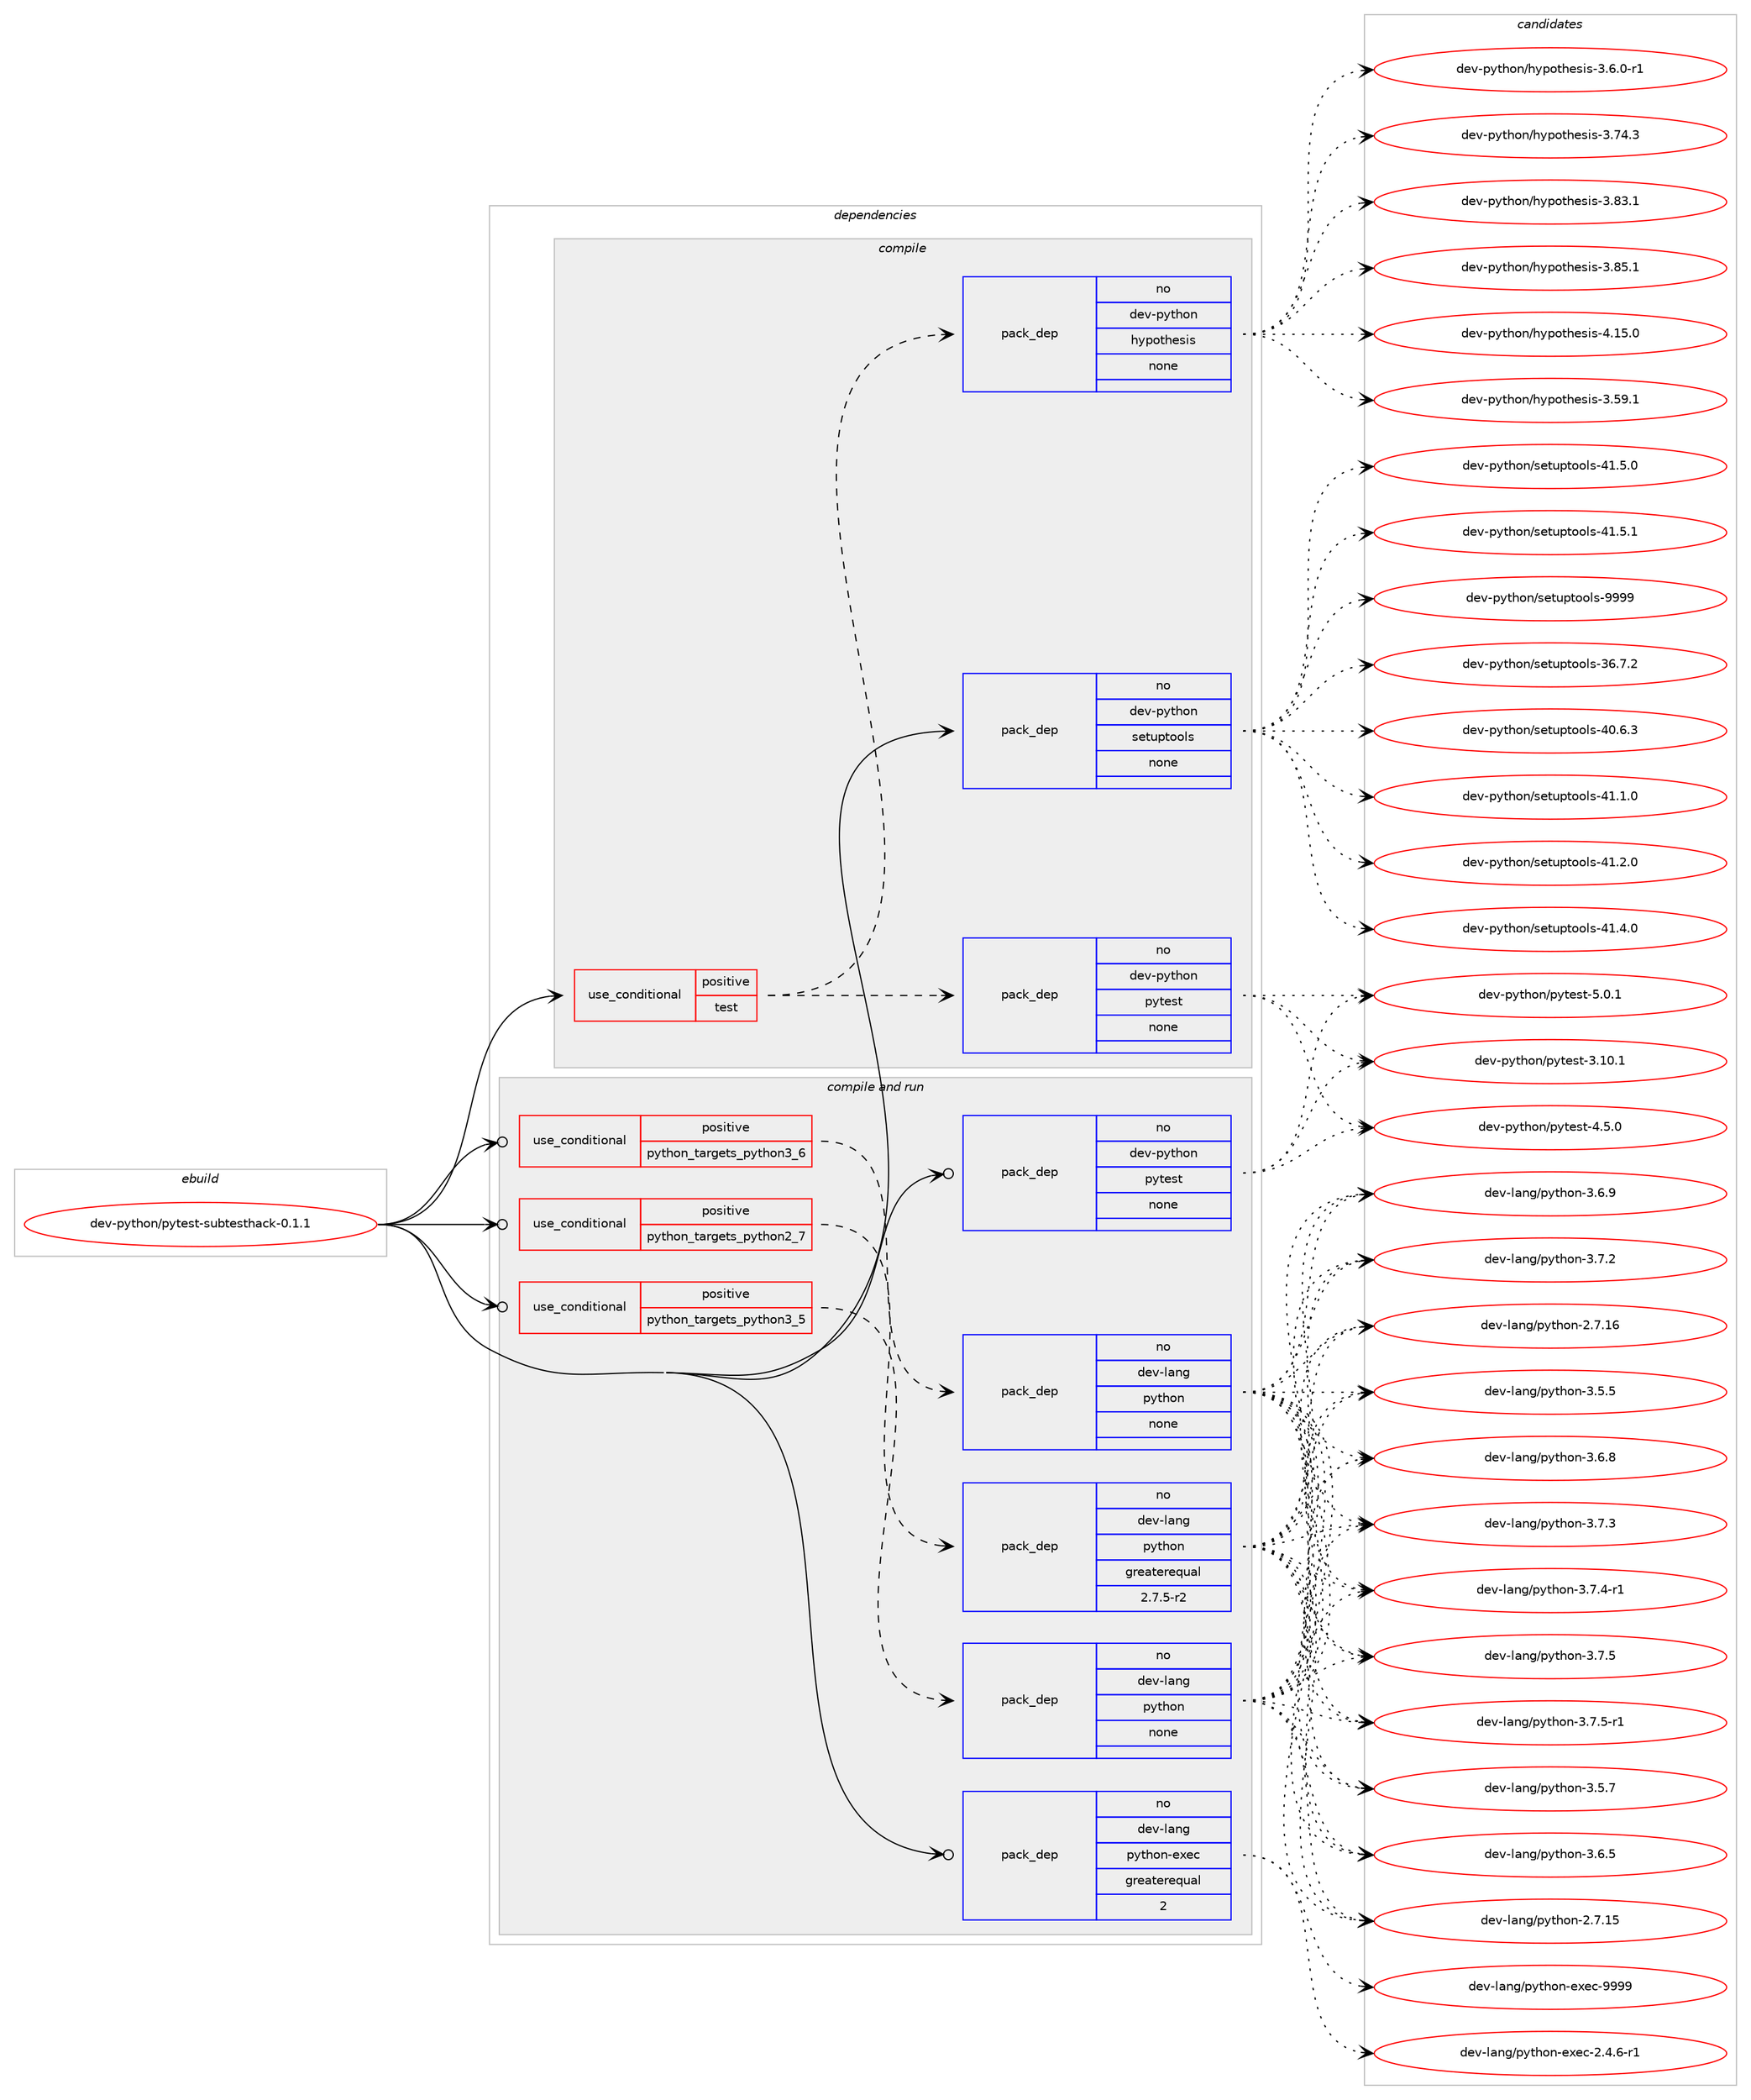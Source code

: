 digraph prolog {

# *************
# Graph options
# *************

newrank=true;
concentrate=true;
compound=true;
graph [rankdir=LR,fontname=Helvetica,fontsize=10,ranksep=1.5];#, ranksep=2.5, nodesep=0.2];
edge  [arrowhead=vee];
node  [fontname=Helvetica,fontsize=10];

# **********
# The ebuild
# **********

subgraph cluster_leftcol {
color=gray;
rank=same;
label=<<i>ebuild</i>>;
id [label="dev-python/pytest-subtesthack-0.1.1", color=red, width=4, href="../dev-python/pytest-subtesthack-0.1.1.svg"];
}

# ****************
# The dependencies
# ****************

subgraph cluster_midcol {
color=gray;
label=<<i>dependencies</i>>;
subgraph cluster_compile {
fillcolor="#eeeeee";
style=filled;
label=<<i>compile</i>>;
subgraph cond147210 {
dependency629927 [label=<<TABLE BORDER="0" CELLBORDER="1" CELLSPACING="0" CELLPADDING="4"><TR><TD ROWSPAN="3" CELLPADDING="10">use_conditional</TD></TR><TR><TD>positive</TD></TR><TR><TD>test</TD></TR></TABLE>>, shape=none, color=red];
subgraph pack470851 {
dependency629928 [label=<<TABLE BORDER="0" CELLBORDER="1" CELLSPACING="0" CELLPADDING="4" WIDTH="220"><TR><TD ROWSPAN="6" CELLPADDING="30">pack_dep</TD></TR><TR><TD WIDTH="110">no</TD></TR><TR><TD>dev-python</TD></TR><TR><TD>hypothesis</TD></TR><TR><TD>none</TD></TR><TR><TD></TD></TR></TABLE>>, shape=none, color=blue];
}
dependency629927:e -> dependency629928:w [weight=20,style="dashed",arrowhead="vee"];
subgraph pack470852 {
dependency629929 [label=<<TABLE BORDER="0" CELLBORDER="1" CELLSPACING="0" CELLPADDING="4" WIDTH="220"><TR><TD ROWSPAN="6" CELLPADDING="30">pack_dep</TD></TR><TR><TD WIDTH="110">no</TD></TR><TR><TD>dev-python</TD></TR><TR><TD>pytest</TD></TR><TR><TD>none</TD></TR><TR><TD></TD></TR></TABLE>>, shape=none, color=blue];
}
dependency629927:e -> dependency629929:w [weight=20,style="dashed",arrowhead="vee"];
}
id:e -> dependency629927:w [weight=20,style="solid",arrowhead="vee"];
subgraph pack470853 {
dependency629930 [label=<<TABLE BORDER="0" CELLBORDER="1" CELLSPACING="0" CELLPADDING="4" WIDTH="220"><TR><TD ROWSPAN="6" CELLPADDING="30">pack_dep</TD></TR><TR><TD WIDTH="110">no</TD></TR><TR><TD>dev-python</TD></TR><TR><TD>setuptools</TD></TR><TR><TD>none</TD></TR><TR><TD></TD></TR></TABLE>>, shape=none, color=blue];
}
id:e -> dependency629930:w [weight=20,style="solid",arrowhead="vee"];
}
subgraph cluster_compileandrun {
fillcolor="#eeeeee";
style=filled;
label=<<i>compile and run</i>>;
subgraph cond147211 {
dependency629931 [label=<<TABLE BORDER="0" CELLBORDER="1" CELLSPACING="0" CELLPADDING="4"><TR><TD ROWSPAN="3" CELLPADDING="10">use_conditional</TD></TR><TR><TD>positive</TD></TR><TR><TD>python_targets_python2_7</TD></TR></TABLE>>, shape=none, color=red];
subgraph pack470854 {
dependency629932 [label=<<TABLE BORDER="0" CELLBORDER="1" CELLSPACING="0" CELLPADDING="4" WIDTH="220"><TR><TD ROWSPAN="6" CELLPADDING="30">pack_dep</TD></TR><TR><TD WIDTH="110">no</TD></TR><TR><TD>dev-lang</TD></TR><TR><TD>python</TD></TR><TR><TD>greaterequal</TD></TR><TR><TD>2.7.5-r2</TD></TR></TABLE>>, shape=none, color=blue];
}
dependency629931:e -> dependency629932:w [weight=20,style="dashed",arrowhead="vee"];
}
id:e -> dependency629931:w [weight=20,style="solid",arrowhead="odotvee"];
subgraph cond147212 {
dependency629933 [label=<<TABLE BORDER="0" CELLBORDER="1" CELLSPACING="0" CELLPADDING="4"><TR><TD ROWSPAN="3" CELLPADDING="10">use_conditional</TD></TR><TR><TD>positive</TD></TR><TR><TD>python_targets_python3_5</TD></TR></TABLE>>, shape=none, color=red];
subgraph pack470855 {
dependency629934 [label=<<TABLE BORDER="0" CELLBORDER="1" CELLSPACING="0" CELLPADDING="4" WIDTH="220"><TR><TD ROWSPAN="6" CELLPADDING="30">pack_dep</TD></TR><TR><TD WIDTH="110">no</TD></TR><TR><TD>dev-lang</TD></TR><TR><TD>python</TD></TR><TR><TD>none</TD></TR><TR><TD></TD></TR></TABLE>>, shape=none, color=blue];
}
dependency629933:e -> dependency629934:w [weight=20,style="dashed",arrowhead="vee"];
}
id:e -> dependency629933:w [weight=20,style="solid",arrowhead="odotvee"];
subgraph cond147213 {
dependency629935 [label=<<TABLE BORDER="0" CELLBORDER="1" CELLSPACING="0" CELLPADDING="4"><TR><TD ROWSPAN="3" CELLPADDING="10">use_conditional</TD></TR><TR><TD>positive</TD></TR><TR><TD>python_targets_python3_6</TD></TR></TABLE>>, shape=none, color=red];
subgraph pack470856 {
dependency629936 [label=<<TABLE BORDER="0" CELLBORDER="1" CELLSPACING="0" CELLPADDING="4" WIDTH="220"><TR><TD ROWSPAN="6" CELLPADDING="30">pack_dep</TD></TR><TR><TD WIDTH="110">no</TD></TR><TR><TD>dev-lang</TD></TR><TR><TD>python</TD></TR><TR><TD>none</TD></TR><TR><TD></TD></TR></TABLE>>, shape=none, color=blue];
}
dependency629935:e -> dependency629936:w [weight=20,style="dashed",arrowhead="vee"];
}
id:e -> dependency629935:w [weight=20,style="solid",arrowhead="odotvee"];
subgraph pack470857 {
dependency629937 [label=<<TABLE BORDER="0" CELLBORDER="1" CELLSPACING="0" CELLPADDING="4" WIDTH="220"><TR><TD ROWSPAN="6" CELLPADDING="30">pack_dep</TD></TR><TR><TD WIDTH="110">no</TD></TR><TR><TD>dev-lang</TD></TR><TR><TD>python-exec</TD></TR><TR><TD>greaterequal</TD></TR><TR><TD>2</TD></TR></TABLE>>, shape=none, color=blue];
}
id:e -> dependency629937:w [weight=20,style="solid",arrowhead="odotvee"];
subgraph pack470858 {
dependency629938 [label=<<TABLE BORDER="0" CELLBORDER="1" CELLSPACING="0" CELLPADDING="4" WIDTH="220"><TR><TD ROWSPAN="6" CELLPADDING="30">pack_dep</TD></TR><TR><TD WIDTH="110">no</TD></TR><TR><TD>dev-python</TD></TR><TR><TD>pytest</TD></TR><TR><TD>none</TD></TR><TR><TD></TD></TR></TABLE>>, shape=none, color=blue];
}
id:e -> dependency629938:w [weight=20,style="solid",arrowhead="odotvee"];
}
subgraph cluster_run {
fillcolor="#eeeeee";
style=filled;
label=<<i>run</i>>;
}
}

# **************
# The candidates
# **************

subgraph cluster_choices {
rank=same;
color=gray;
label=<<i>candidates</i>>;

subgraph choice470851 {
color=black;
nodesep=1;
choice100101118451121211161041111104710412111211111610410111510511545514653574649 [label="dev-python/hypothesis-3.59.1", color=red, width=4,href="../dev-python/hypothesis-3.59.1.svg"];
choice10010111845112121116104111110471041211121111161041011151051154551465446484511449 [label="dev-python/hypothesis-3.6.0-r1", color=red, width=4,href="../dev-python/hypothesis-3.6.0-r1.svg"];
choice100101118451121211161041111104710412111211111610410111510511545514655524651 [label="dev-python/hypothesis-3.74.3", color=red, width=4,href="../dev-python/hypothesis-3.74.3.svg"];
choice100101118451121211161041111104710412111211111610410111510511545514656514649 [label="dev-python/hypothesis-3.83.1", color=red, width=4,href="../dev-python/hypothesis-3.83.1.svg"];
choice100101118451121211161041111104710412111211111610410111510511545514656534649 [label="dev-python/hypothesis-3.85.1", color=red, width=4,href="../dev-python/hypothesis-3.85.1.svg"];
choice100101118451121211161041111104710412111211111610410111510511545524649534648 [label="dev-python/hypothesis-4.15.0", color=red, width=4,href="../dev-python/hypothesis-4.15.0.svg"];
dependency629928:e -> choice100101118451121211161041111104710412111211111610410111510511545514653574649:w [style=dotted,weight="100"];
dependency629928:e -> choice10010111845112121116104111110471041211121111161041011151051154551465446484511449:w [style=dotted,weight="100"];
dependency629928:e -> choice100101118451121211161041111104710412111211111610410111510511545514655524651:w [style=dotted,weight="100"];
dependency629928:e -> choice100101118451121211161041111104710412111211111610410111510511545514656514649:w [style=dotted,weight="100"];
dependency629928:e -> choice100101118451121211161041111104710412111211111610410111510511545514656534649:w [style=dotted,weight="100"];
dependency629928:e -> choice100101118451121211161041111104710412111211111610410111510511545524649534648:w [style=dotted,weight="100"];
}
subgraph choice470852 {
color=black;
nodesep=1;
choice100101118451121211161041111104711212111610111511645514649484649 [label="dev-python/pytest-3.10.1", color=red, width=4,href="../dev-python/pytest-3.10.1.svg"];
choice1001011184511212111610411111047112121116101115116455246534648 [label="dev-python/pytest-4.5.0", color=red, width=4,href="../dev-python/pytest-4.5.0.svg"];
choice1001011184511212111610411111047112121116101115116455346484649 [label="dev-python/pytest-5.0.1", color=red, width=4,href="../dev-python/pytest-5.0.1.svg"];
dependency629929:e -> choice100101118451121211161041111104711212111610111511645514649484649:w [style=dotted,weight="100"];
dependency629929:e -> choice1001011184511212111610411111047112121116101115116455246534648:w [style=dotted,weight="100"];
dependency629929:e -> choice1001011184511212111610411111047112121116101115116455346484649:w [style=dotted,weight="100"];
}
subgraph choice470853 {
color=black;
nodesep=1;
choice100101118451121211161041111104711510111611711211611111110811545515446554650 [label="dev-python/setuptools-36.7.2", color=red, width=4,href="../dev-python/setuptools-36.7.2.svg"];
choice100101118451121211161041111104711510111611711211611111110811545524846544651 [label="dev-python/setuptools-40.6.3", color=red, width=4,href="../dev-python/setuptools-40.6.3.svg"];
choice100101118451121211161041111104711510111611711211611111110811545524946494648 [label="dev-python/setuptools-41.1.0", color=red, width=4,href="../dev-python/setuptools-41.1.0.svg"];
choice100101118451121211161041111104711510111611711211611111110811545524946504648 [label="dev-python/setuptools-41.2.0", color=red, width=4,href="../dev-python/setuptools-41.2.0.svg"];
choice100101118451121211161041111104711510111611711211611111110811545524946524648 [label="dev-python/setuptools-41.4.0", color=red, width=4,href="../dev-python/setuptools-41.4.0.svg"];
choice100101118451121211161041111104711510111611711211611111110811545524946534648 [label="dev-python/setuptools-41.5.0", color=red, width=4,href="../dev-python/setuptools-41.5.0.svg"];
choice100101118451121211161041111104711510111611711211611111110811545524946534649 [label="dev-python/setuptools-41.5.1", color=red, width=4,href="../dev-python/setuptools-41.5.1.svg"];
choice10010111845112121116104111110471151011161171121161111111081154557575757 [label="dev-python/setuptools-9999", color=red, width=4,href="../dev-python/setuptools-9999.svg"];
dependency629930:e -> choice100101118451121211161041111104711510111611711211611111110811545515446554650:w [style=dotted,weight="100"];
dependency629930:e -> choice100101118451121211161041111104711510111611711211611111110811545524846544651:w [style=dotted,weight="100"];
dependency629930:e -> choice100101118451121211161041111104711510111611711211611111110811545524946494648:w [style=dotted,weight="100"];
dependency629930:e -> choice100101118451121211161041111104711510111611711211611111110811545524946504648:w [style=dotted,weight="100"];
dependency629930:e -> choice100101118451121211161041111104711510111611711211611111110811545524946524648:w [style=dotted,weight="100"];
dependency629930:e -> choice100101118451121211161041111104711510111611711211611111110811545524946534648:w [style=dotted,weight="100"];
dependency629930:e -> choice100101118451121211161041111104711510111611711211611111110811545524946534649:w [style=dotted,weight="100"];
dependency629930:e -> choice10010111845112121116104111110471151011161171121161111111081154557575757:w [style=dotted,weight="100"];
}
subgraph choice470854 {
color=black;
nodesep=1;
choice10010111845108971101034711212111610411111045504655464953 [label="dev-lang/python-2.7.15", color=red, width=4,href="../dev-lang/python-2.7.15.svg"];
choice10010111845108971101034711212111610411111045504655464954 [label="dev-lang/python-2.7.16", color=red, width=4,href="../dev-lang/python-2.7.16.svg"];
choice100101118451089711010347112121116104111110455146534653 [label="dev-lang/python-3.5.5", color=red, width=4,href="../dev-lang/python-3.5.5.svg"];
choice100101118451089711010347112121116104111110455146534655 [label="dev-lang/python-3.5.7", color=red, width=4,href="../dev-lang/python-3.5.7.svg"];
choice100101118451089711010347112121116104111110455146544653 [label="dev-lang/python-3.6.5", color=red, width=4,href="../dev-lang/python-3.6.5.svg"];
choice100101118451089711010347112121116104111110455146544656 [label="dev-lang/python-3.6.8", color=red, width=4,href="../dev-lang/python-3.6.8.svg"];
choice100101118451089711010347112121116104111110455146544657 [label="dev-lang/python-3.6.9", color=red, width=4,href="../dev-lang/python-3.6.9.svg"];
choice100101118451089711010347112121116104111110455146554650 [label="dev-lang/python-3.7.2", color=red, width=4,href="../dev-lang/python-3.7.2.svg"];
choice100101118451089711010347112121116104111110455146554651 [label="dev-lang/python-3.7.3", color=red, width=4,href="../dev-lang/python-3.7.3.svg"];
choice1001011184510897110103471121211161041111104551465546524511449 [label="dev-lang/python-3.7.4-r1", color=red, width=4,href="../dev-lang/python-3.7.4-r1.svg"];
choice100101118451089711010347112121116104111110455146554653 [label="dev-lang/python-3.7.5", color=red, width=4,href="../dev-lang/python-3.7.5.svg"];
choice1001011184510897110103471121211161041111104551465546534511449 [label="dev-lang/python-3.7.5-r1", color=red, width=4,href="../dev-lang/python-3.7.5-r1.svg"];
dependency629932:e -> choice10010111845108971101034711212111610411111045504655464953:w [style=dotted,weight="100"];
dependency629932:e -> choice10010111845108971101034711212111610411111045504655464954:w [style=dotted,weight="100"];
dependency629932:e -> choice100101118451089711010347112121116104111110455146534653:w [style=dotted,weight="100"];
dependency629932:e -> choice100101118451089711010347112121116104111110455146534655:w [style=dotted,weight="100"];
dependency629932:e -> choice100101118451089711010347112121116104111110455146544653:w [style=dotted,weight="100"];
dependency629932:e -> choice100101118451089711010347112121116104111110455146544656:w [style=dotted,weight="100"];
dependency629932:e -> choice100101118451089711010347112121116104111110455146544657:w [style=dotted,weight="100"];
dependency629932:e -> choice100101118451089711010347112121116104111110455146554650:w [style=dotted,weight="100"];
dependency629932:e -> choice100101118451089711010347112121116104111110455146554651:w [style=dotted,weight="100"];
dependency629932:e -> choice1001011184510897110103471121211161041111104551465546524511449:w [style=dotted,weight="100"];
dependency629932:e -> choice100101118451089711010347112121116104111110455146554653:w [style=dotted,weight="100"];
dependency629932:e -> choice1001011184510897110103471121211161041111104551465546534511449:w [style=dotted,weight="100"];
}
subgraph choice470855 {
color=black;
nodesep=1;
choice10010111845108971101034711212111610411111045504655464953 [label="dev-lang/python-2.7.15", color=red, width=4,href="../dev-lang/python-2.7.15.svg"];
choice10010111845108971101034711212111610411111045504655464954 [label="dev-lang/python-2.7.16", color=red, width=4,href="../dev-lang/python-2.7.16.svg"];
choice100101118451089711010347112121116104111110455146534653 [label="dev-lang/python-3.5.5", color=red, width=4,href="../dev-lang/python-3.5.5.svg"];
choice100101118451089711010347112121116104111110455146534655 [label="dev-lang/python-3.5.7", color=red, width=4,href="../dev-lang/python-3.5.7.svg"];
choice100101118451089711010347112121116104111110455146544653 [label="dev-lang/python-3.6.5", color=red, width=4,href="../dev-lang/python-3.6.5.svg"];
choice100101118451089711010347112121116104111110455146544656 [label="dev-lang/python-3.6.8", color=red, width=4,href="../dev-lang/python-3.6.8.svg"];
choice100101118451089711010347112121116104111110455146544657 [label="dev-lang/python-3.6.9", color=red, width=4,href="../dev-lang/python-3.6.9.svg"];
choice100101118451089711010347112121116104111110455146554650 [label="dev-lang/python-3.7.2", color=red, width=4,href="../dev-lang/python-3.7.2.svg"];
choice100101118451089711010347112121116104111110455146554651 [label="dev-lang/python-3.7.3", color=red, width=4,href="../dev-lang/python-3.7.3.svg"];
choice1001011184510897110103471121211161041111104551465546524511449 [label="dev-lang/python-3.7.4-r1", color=red, width=4,href="../dev-lang/python-3.7.4-r1.svg"];
choice100101118451089711010347112121116104111110455146554653 [label="dev-lang/python-3.7.5", color=red, width=4,href="../dev-lang/python-3.7.5.svg"];
choice1001011184510897110103471121211161041111104551465546534511449 [label="dev-lang/python-3.7.5-r1", color=red, width=4,href="../dev-lang/python-3.7.5-r1.svg"];
dependency629934:e -> choice10010111845108971101034711212111610411111045504655464953:w [style=dotted,weight="100"];
dependency629934:e -> choice10010111845108971101034711212111610411111045504655464954:w [style=dotted,weight="100"];
dependency629934:e -> choice100101118451089711010347112121116104111110455146534653:w [style=dotted,weight="100"];
dependency629934:e -> choice100101118451089711010347112121116104111110455146534655:w [style=dotted,weight="100"];
dependency629934:e -> choice100101118451089711010347112121116104111110455146544653:w [style=dotted,weight="100"];
dependency629934:e -> choice100101118451089711010347112121116104111110455146544656:w [style=dotted,weight="100"];
dependency629934:e -> choice100101118451089711010347112121116104111110455146544657:w [style=dotted,weight="100"];
dependency629934:e -> choice100101118451089711010347112121116104111110455146554650:w [style=dotted,weight="100"];
dependency629934:e -> choice100101118451089711010347112121116104111110455146554651:w [style=dotted,weight="100"];
dependency629934:e -> choice1001011184510897110103471121211161041111104551465546524511449:w [style=dotted,weight="100"];
dependency629934:e -> choice100101118451089711010347112121116104111110455146554653:w [style=dotted,weight="100"];
dependency629934:e -> choice1001011184510897110103471121211161041111104551465546534511449:w [style=dotted,weight="100"];
}
subgraph choice470856 {
color=black;
nodesep=1;
choice10010111845108971101034711212111610411111045504655464953 [label="dev-lang/python-2.7.15", color=red, width=4,href="../dev-lang/python-2.7.15.svg"];
choice10010111845108971101034711212111610411111045504655464954 [label="dev-lang/python-2.7.16", color=red, width=4,href="../dev-lang/python-2.7.16.svg"];
choice100101118451089711010347112121116104111110455146534653 [label="dev-lang/python-3.5.5", color=red, width=4,href="../dev-lang/python-3.5.5.svg"];
choice100101118451089711010347112121116104111110455146534655 [label="dev-lang/python-3.5.7", color=red, width=4,href="../dev-lang/python-3.5.7.svg"];
choice100101118451089711010347112121116104111110455146544653 [label="dev-lang/python-3.6.5", color=red, width=4,href="../dev-lang/python-3.6.5.svg"];
choice100101118451089711010347112121116104111110455146544656 [label="dev-lang/python-3.6.8", color=red, width=4,href="../dev-lang/python-3.6.8.svg"];
choice100101118451089711010347112121116104111110455146544657 [label="dev-lang/python-3.6.9", color=red, width=4,href="../dev-lang/python-3.6.9.svg"];
choice100101118451089711010347112121116104111110455146554650 [label="dev-lang/python-3.7.2", color=red, width=4,href="../dev-lang/python-3.7.2.svg"];
choice100101118451089711010347112121116104111110455146554651 [label="dev-lang/python-3.7.3", color=red, width=4,href="../dev-lang/python-3.7.3.svg"];
choice1001011184510897110103471121211161041111104551465546524511449 [label="dev-lang/python-3.7.4-r1", color=red, width=4,href="../dev-lang/python-3.7.4-r1.svg"];
choice100101118451089711010347112121116104111110455146554653 [label="dev-lang/python-3.7.5", color=red, width=4,href="../dev-lang/python-3.7.5.svg"];
choice1001011184510897110103471121211161041111104551465546534511449 [label="dev-lang/python-3.7.5-r1", color=red, width=4,href="../dev-lang/python-3.7.5-r1.svg"];
dependency629936:e -> choice10010111845108971101034711212111610411111045504655464953:w [style=dotted,weight="100"];
dependency629936:e -> choice10010111845108971101034711212111610411111045504655464954:w [style=dotted,weight="100"];
dependency629936:e -> choice100101118451089711010347112121116104111110455146534653:w [style=dotted,weight="100"];
dependency629936:e -> choice100101118451089711010347112121116104111110455146534655:w [style=dotted,weight="100"];
dependency629936:e -> choice100101118451089711010347112121116104111110455146544653:w [style=dotted,weight="100"];
dependency629936:e -> choice100101118451089711010347112121116104111110455146544656:w [style=dotted,weight="100"];
dependency629936:e -> choice100101118451089711010347112121116104111110455146544657:w [style=dotted,weight="100"];
dependency629936:e -> choice100101118451089711010347112121116104111110455146554650:w [style=dotted,weight="100"];
dependency629936:e -> choice100101118451089711010347112121116104111110455146554651:w [style=dotted,weight="100"];
dependency629936:e -> choice1001011184510897110103471121211161041111104551465546524511449:w [style=dotted,weight="100"];
dependency629936:e -> choice100101118451089711010347112121116104111110455146554653:w [style=dotted,weight="100"];
dependency629936:e -> choice1001011184510897110103471121211161041111104551465546534511449:w [style=dotted,weight="100"];
}
subgraph choice470857 {
color=black;
nodesep=1;
choice10010111845108971101034711212111610411111045101120101994550465246544511449 [label="dev-lang/python-exec-2.4.6-r1", color=red, width=4,href="../dev-lang/python-exec-2.4.6-r1.svg"];
choice10010111845108971101034711212111610411111045101120101994557575757 [label="dev-lang/python-exec-9999", color=red, width=4,href="../dev-lang/python-exec-9999.svg"];
dependency629937:e -> choice10010111845108971101034711212111610411111045101120101994550465246544511449:w [style=dotted,weight="100"];
dependency629937:e -> choice10010111845108971101034711212111610411111045101120101994557575757:w [style=dotted,weight="100"];
}
subgraph choice470858 {
color=black;
nodesep=1;
choice100101118451121211161041111104711212111610111511645514649484649 [label="dev-python/pytest-3.10.1", color=red, width=4,href="../dev-python/pytest-3.10.1.svg"];
choice1001011184511212111610411111047112121116101115116455246534648 [label="dev-python/pytest-4.5.0", color=red, width=4,href="../dev-python/pytest-4.5.0.svg"];
choice1001011184511212111610411111047112121116101115116455346484649 [label="dev-python/pytest-5.0.1", color=red, width=4,href="../dev-python/pytest-5.0.1.svg"];
dependency629938:e -> choice100101118451121211161041111104711212111610111511645514649484649:w [style=dotted,weight="100"];
dependency629938:e -> choice1001011184511212111610411111047112121116101115116455246534648:w [style=dotted,weight="100"];
dependency629938:e -> choice1001011184511212111610411111047112121116101115116455346484649:w [style=dotted,weight="100"];
}
}

}
